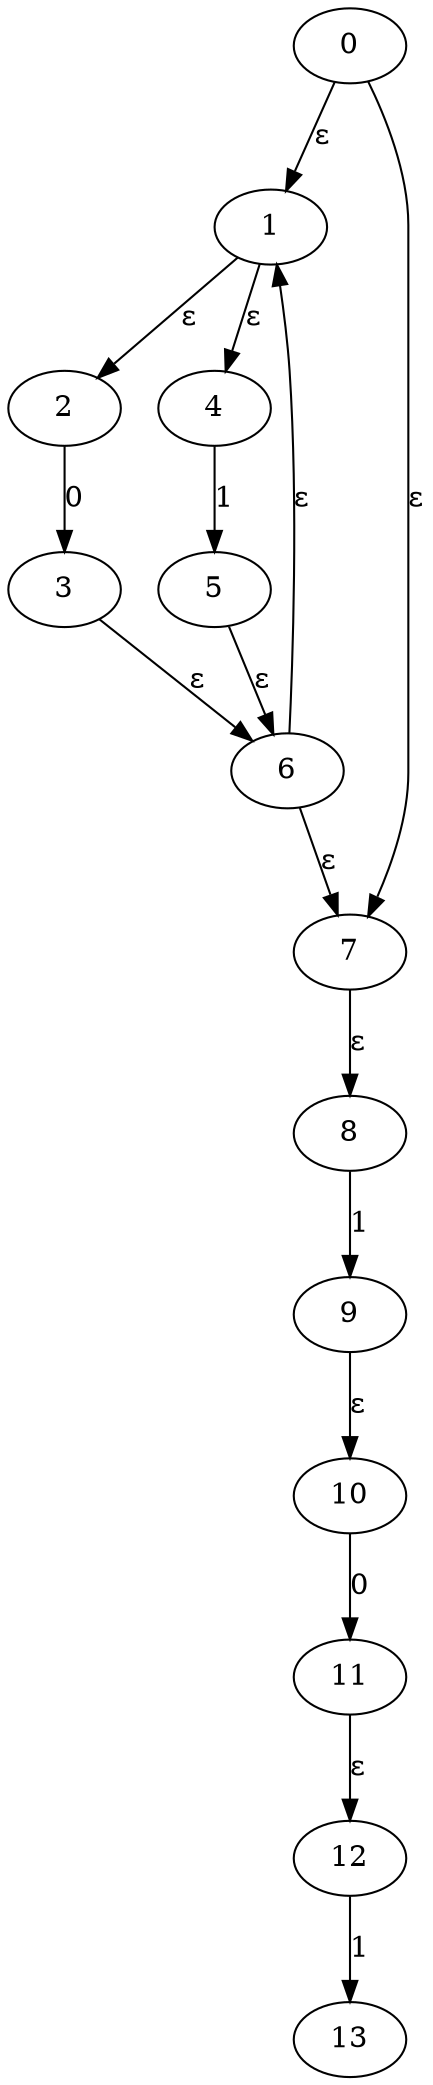 digraph {
    0 [ label = "0" ]
    1 [ label = "1" ]
    2 [ label = "2" ]
    3 [ label = "3" ]
    4 [ label = "4" ]
    5 [ label = "5" ]
    6 [ label = "6" ]
    7 [ label = "7" ]
    8 [ label = "8" ]
    9 [ label = "9" ]
    10 [ label = "10" ]
    11 [ label = "11" ]
    12 [ label = "12" ]
    13 [ label = "13" ]
    0 -> 1 [ label = "ε" ]
    0 -> 7 [ label = "ε" ]
    1 -> 2 [ label = "ε" ]
    1 -> 4 [ label = "ε" ]
    2 -> 3 [ label = "0" ]
    3 -> 6 [ label = "ε" ]
    4 -> 5 [ label = "1" ]
    5 -> 6 [ label = "ε" ]
    6 -> 1 [ label = "ε" ]
    6 -> 7 [ label = "ε" ]
    7 -> 8 [ label = "ε" ]
    8 -> 9 [ label = "1" ]
    9 -> 10 [ label = "ε" ]
    10 -> 11 [ label = "0" ]
    11 -> 12 [ label = "ε" ]
    12 -> 13 [ label = "1" ]
}
